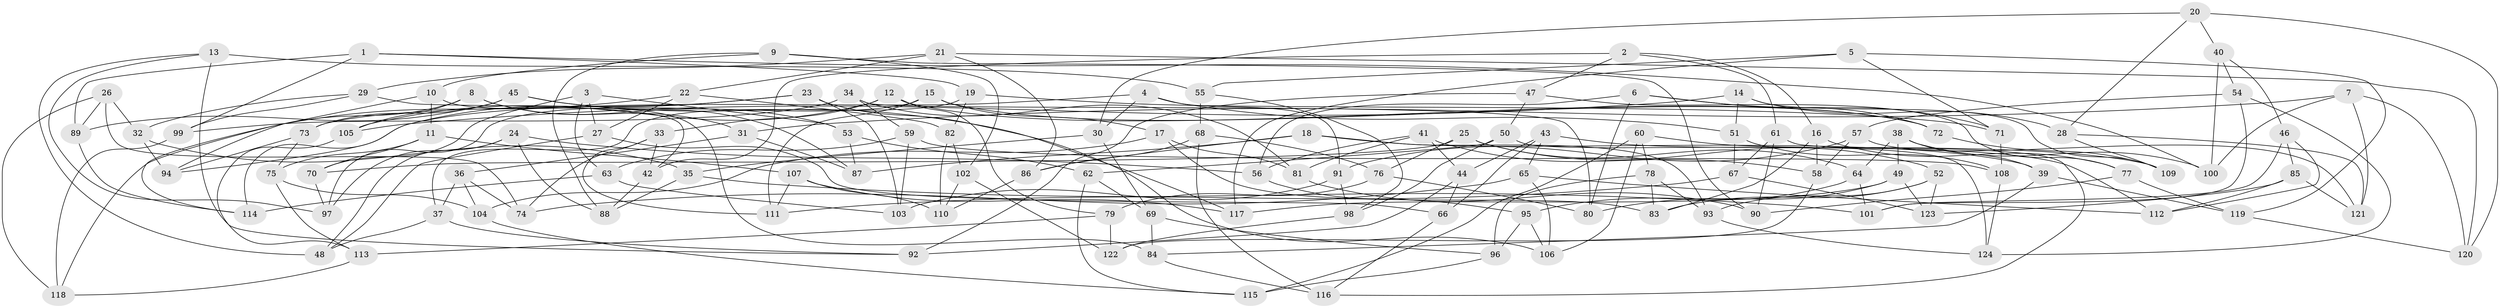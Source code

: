 // Generated by graph-tools (version 1.1) at 2025/56/03/09/25 04:56:09]
// undirected, 124 vertices, 248 edges
graph export_dot {
graph [start="1"]
  node [color=gray90,style=filled];
  1;
  2;
  3;
  4;
  5;
  6;
  7;
  8;
  9;
  10;
  11;
  12;
  13;
  14;
  15;
  16;
  17;
  18;
  19;
  20;
  21;
  22;
  23;
  24;
  25;
  26;
  27;
  28;
  29;
  30;
  31;
  32;
  33;
  34;
  35;
  36;
  37;
  38;
  39;
  40;
  41;
  42;
  43;
  44;
  45;
  46;
  47;
  48;
  49;
  50;
  51;
  52;
  53;
  54;
  55;
  56;
  57;
  58;
  59;
  60;
  61;
  62;
  63;
  64;
  65;
  66;
  67;
  68;
  69;
  70;
  71;
  72;
  73;
  74;
  75;
  76;
  77;
  78;
  79;
  80;
  81;
  82;
  83;
  84;
  85;
  86;
  87;
  88;
  89;
  90;
  91;
  92;
  93;
  94;
  95;
  96;
  97;
  98;
  99;
  100;
  101;
  102;
  103;
  104;
  105;
  106;
  107;
  108;
  109;
  110;
  111;
  112;
  113;
  114;
  115;
  116;
  117;
  118;
  119;
  120;
  121;
  122;
  123;
  124;
  1 -- 89;
  1 -- 100;
  1 -- 99;
  1 -- 19;
  2 -- 47;
  2 -- 42;
  2 -- 16;
  2 -- 61;
  3 -- 70;
  3 -- 63;
  3 -- 53;
  3 -- 27;
  4 -- 30;
  4 -- 94;
  4 -- 91;
  4 -- 51;
  5 -- 117;
  5 -- 71;
  5 -- 55;
  5 -- 119;
  6 -- 71;
  6 -- 80;
  6 -- 72;
  6 -- 56;
  7 -- 31;
  7 -- 121;
  7 -- 100;
  7 -- 120;
  8 -- 87;
  8 -- 114;
  8 -- 105;
  8 -- 31;
  9 -- 88;
  9 -- 102;
  9 -- 90;
  9 -- 10;
  10 -- 94;
  10 -- 84;
  10 -- 11;
  11 -- 107;
  11 -- 75;
  11 -- 70;
  12 -- 33;
  12 -- 79;
  12 -- 114;
  12 -- 72;
  13 -- 97;
  13 -- 55;
  13 -- 92;
  13 -- 48;
  14 -- 51;
  14 -- 105;
  14 -- 109;
  14 -- 28;
  15 -- 111;
  15 -- 17;
  15 -- 72;
  15 -- 97;
  16 -- 83;
  16 -- 58;
  16 -- 77;
  17 -- 104;
  17 -- 81;
  17 -- 83;
  18 -- 39;
  18 -- 93;
  18 -- 87;
  18 -- 86;
  19 -- 82;
  19 -- 37;
  19 -- 71;
  20 -- 28;
  20 -- 120;
  20 -- 30;
  20 -- 40;
  21 -- 120;
  21 -- 22;
  21 -- 29;
  21 -- 86;
  22 -- 27;
  22 -- 118;
  22 -- 82;
  23 -- 103;
  23 -- 106;
  23 -- 73;
  23 -- 105;
  24 -- 56;
  24 -- 48;
  24 -- 88;
  24 -- 97;
  25 -- 64;
  25 -- 70;
  25 -- 76;
  25 -- 52;
  26 -- 118;
  26 -- 74;
  26 -- 89;
  26 -- 32;
  27 -- 48;
  27 -- 66;
  28 -- 121;
  28 -- 109;
  29 -- 42;
  29 -- 32;
  29 -- 99;
  30 -- 35;
  30 -- 69;
  31 -- 87;
  31 -- 36;
  32 -- 94;
  32 -- 35;
  33 -- 74;
  33 -- 111;
  33 -- 42;
  34 -- 59;
  34 -- 81;
  34 -- 99;
  34 -- 80;
  35 -- 88;
  35 -- 101;
  36 -- 104;
  36 -- 37;
  36 -- 74;
  37 -- 48;
  37 -- 92;
  38 -- 100;
  38 -- 64;
  38 -- 39;
  38 -- 49;
  39 -- 84;
  39 -- 119;
  40 -- 54;
  40 -- 100;
  40 -- 46;
  41 -- 81;
  41 -- 58;
  41 -- 44;
  41 -- 56;
  42 -- 88;
  43 -- 66;
  43 -- 65;
  43 -- 44;
  43 -- 109;
  44 -- 66;
  44 -- 92;
  45 -- 73;
  45 -- 89;
  45 -- 53;
  45 -- 117;
  46 -- 85;
  46 -- 112;
  46 -- 101;
  47 -- 50;
  47 -- 77;
  47 -- 92;
  49 -- 117;
  49 -- 123;
  49 -- 80;
  50 -- 98;
  50 -- 62;
  50 -- 124;
  51 -- 67;
  51 -- 108;
  52 -- 83;
  52 -- 123;
  52 -- 93;
  53 -- 62;
  53 -- 87;
  54 -- 101;
  54 -- 124;
  54 -- 57;
  55 -- 68;
  55 -- 98;
  56 -- 95;
  57 -- 91;
  57 -- 121;
  57 -- 58;
  58 -- 122;
  59 -- 103;
  59 -- 63;
  59 -- 108;
  60 -- 112;
  60 -- 106;
  60 -- 78;
  60 -- 115;
  61 -- 116;
  61 -- 67;
  61 -- 90;
  62 -- 69;
  62 -- 115;
  63 -- 103;
  63 -- 114;
  64 -- 95;
  64 -- 101;
  65 -- 74;
  65 -- 112;
  65 -- 106;
  66 -- 116;
  67 -- 123;
  67 -- 111;
  68 -- 116;
  68 -- 86;
  68 -- 76;
  69 -- 96;
  69 -- 84;
  70 -- 97;
  71 -- 108;
  72 -- 109;
  73 -- 75;
  73 -- 94;
  75 -- 104;
  75 -- 113;
  76 -- 80;
  76 -- 79;
  77 -- 119;
  77 -- 90;
  78 -- 96;
  78 -- 93;
  78 -- 83;
  79 -- 122;
  79 -- 113;
  81 -- 90;
  82 -- 110;
  82 -- 102;
  84 -- 116;
  85 -- 123;
  85 -- 121;
  85 -- 112;
  86 -- 110;
  89 -- 114;
  91 -- 98;
  91 -- 103;
  93 -- 124;
  95 -- 106;
  95 -- 96;
  96 -- 115;
  98 -- 122;
  99 -- 118;
  102 -- 110;
  102 -- 122;
  104 -- 115;
  105 -- 113;
  107 -- 117;
  107 -- 110;
  107 -- 111;
  108 -- 124;
  113 -- 118;
  119 -- 120;
}
